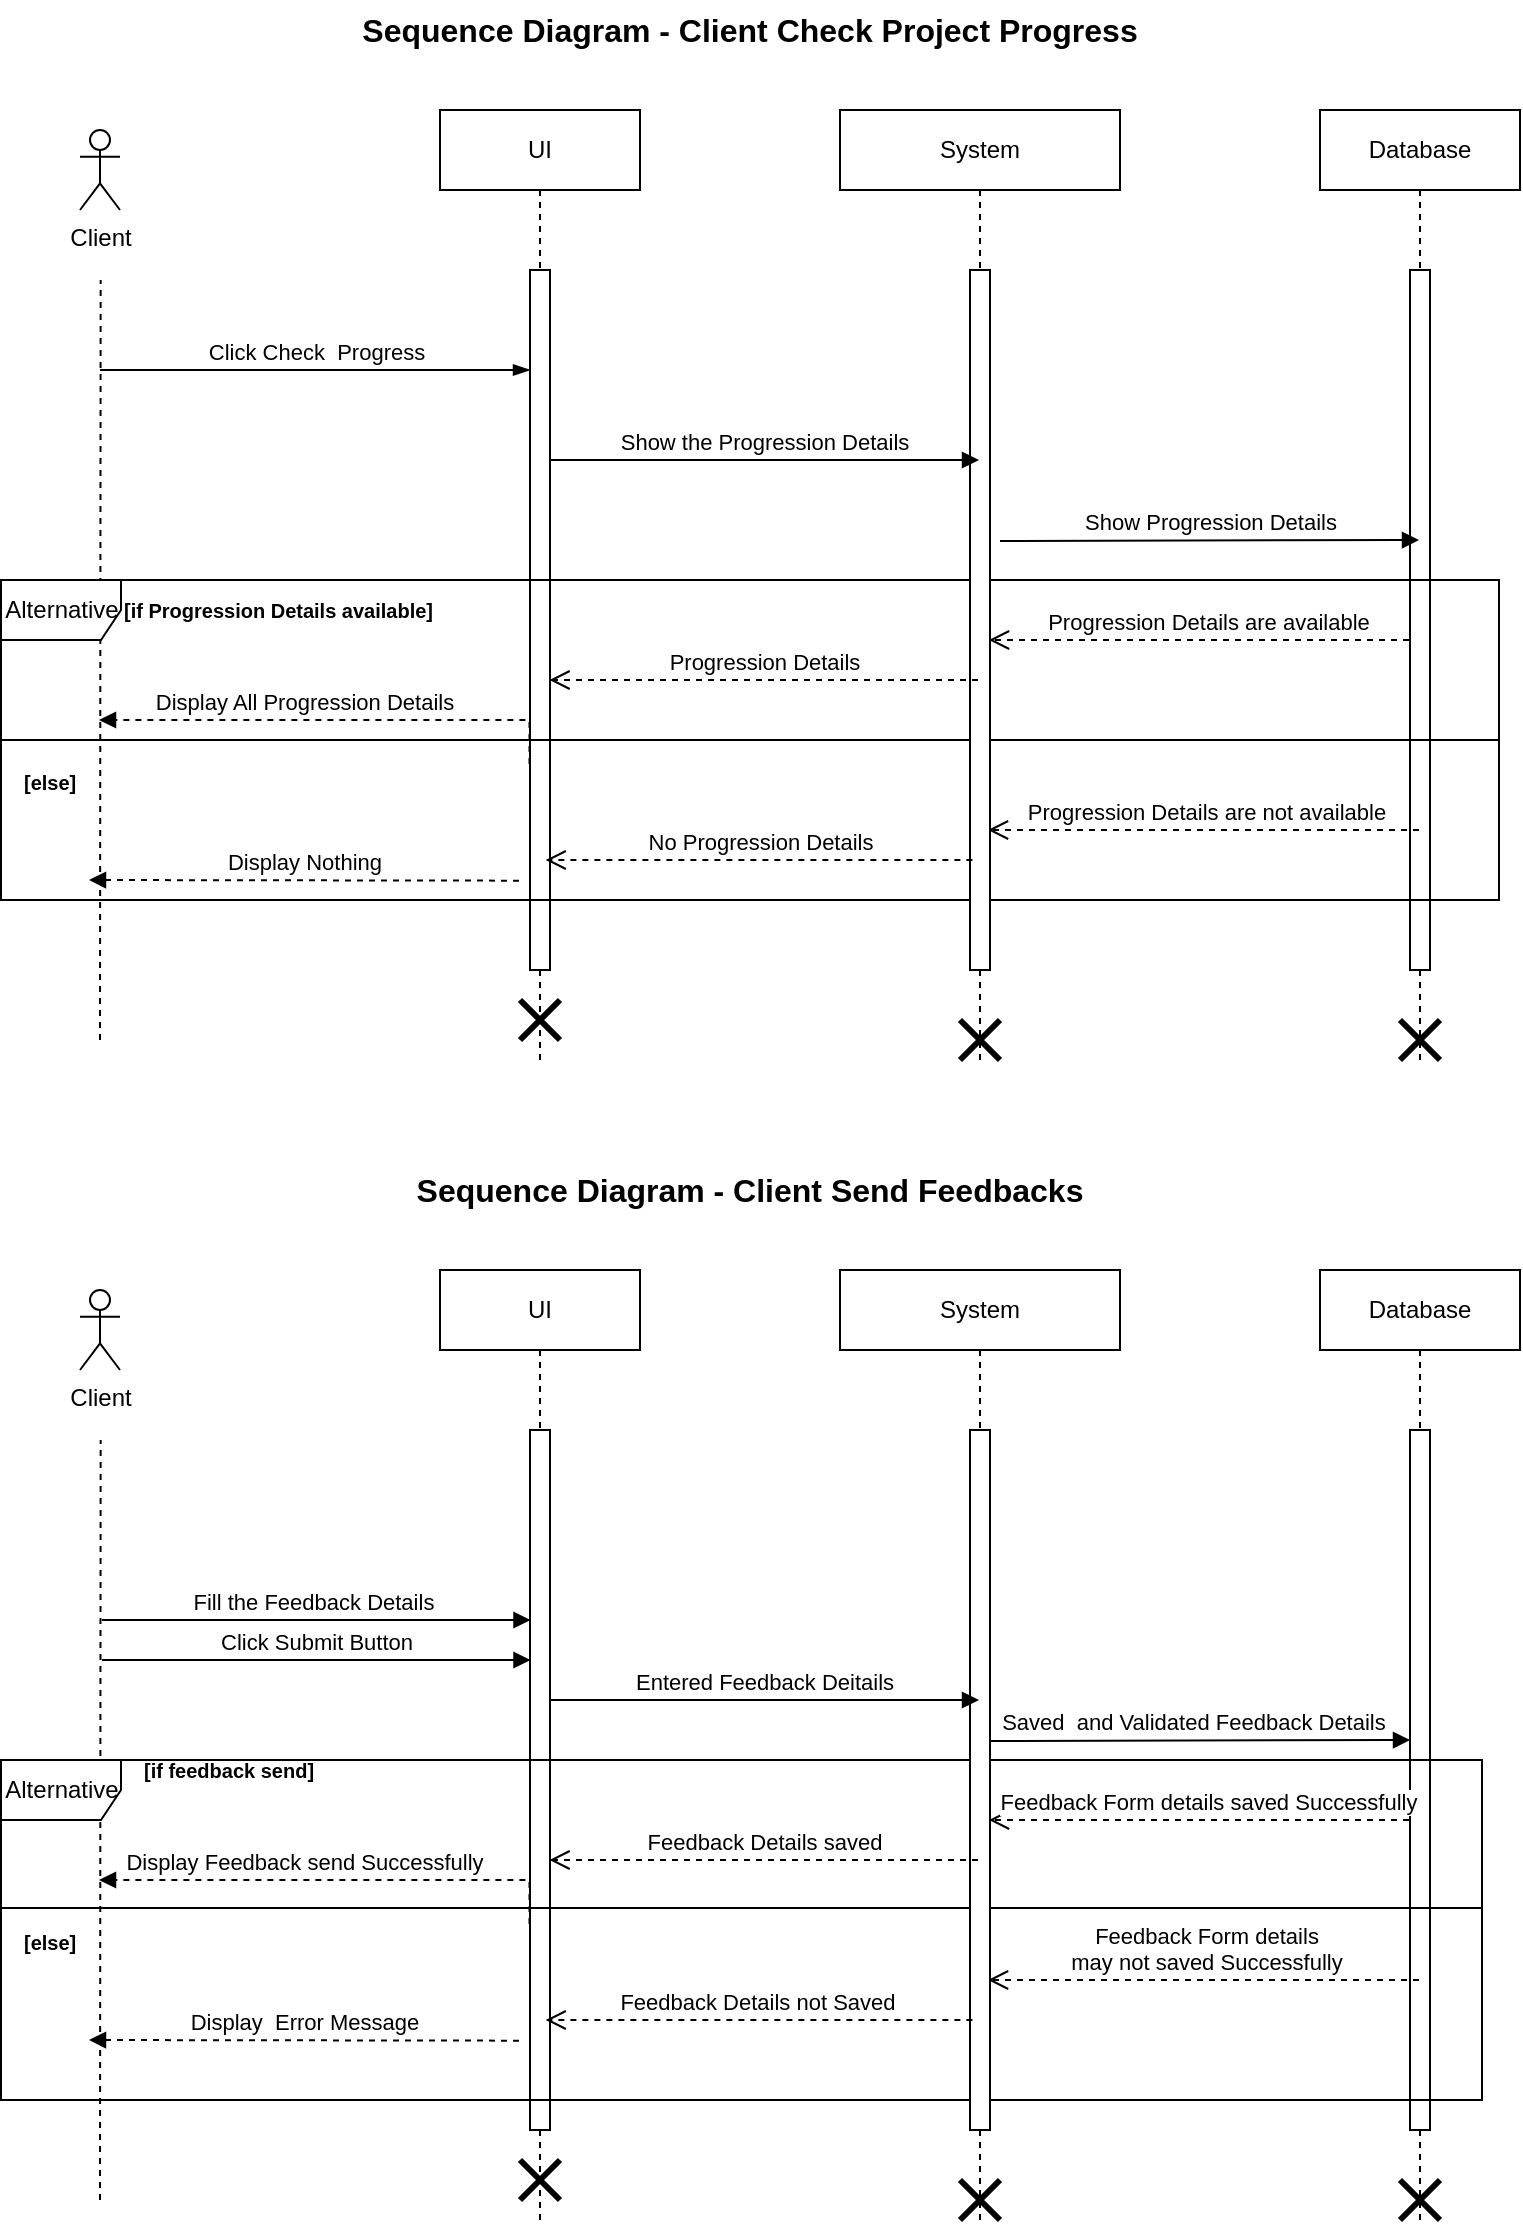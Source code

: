 <mxfile version="23.1.2" type="device">
  <diagram id="ynhQZgXzWCskOLPG2BaT" name="1">
    <mxGraphModel dx="1032" dy="580" grid="1" gridSize="10" guides="1" tooltips="1" connect="1" arrows="1" fold="1" page="1" pageScale="1" pageWidth="827" pageHeight="1169" math="0" shadow="0">
      <root>
        <mxCell id="0" />
        <mxCell id="1" parent="0" />
        <mxCell id="XJuDXOCXOPp6mB0PCwsY-1" value="&lt;font style=&quot;border-color: var(--border-color);&quot;&gt;&lt;b style=&quot;border-color: var(--border-color); font-size: 16px;&quot;&gt;Sequence Diagram - Client Check Project Progress&lt;/b&gt;&lt;/font&gt;" style="text;html=1;strokeColor=none;fillColor=none;align=center;verticalAlign=middle;whiteSpace=wrap;rounded=0;" parent="1" vertex="1">
          <mxGeometry x="109" y="30" width="610" height="30" as="geometry" />
        </mxCell>
        <mxCell id="IRMNIbkQQZ1XdmFb4rOe-1" value="UI" style="shape=umlLifeline;perimeter=lifelinePerimeter;whiteSpace=wrap;html=1;container=0;dropTarget=0;collapsible=0;recursiveResize=0;outlineConnect=0;portConstraint=eastwest;newEdgeStyle={&quot;edgeStyle&quot;:&quot;elbowEdgeStyle&quot;,&quot;elbow&quot;:&quot;vertical&quot;,&quot;curved&quot;:0,&quot;rounded&quot;:0};" parent="1" vertex="1">
          <mxGeometry x="259" y="85" width="100" height="475" as="geometry" />
        </mxCell>
        <mxCell id="IRMNIbkQQZ1XdmFb4rOe-2" value="" style="html=1;points=[];perimeter=orthogonalPerimeter;outlineConnect=0;targetShapes=umlLifeline;portConstraint=eastwest;newEdgeStyle={&quot;edgeStyle&quot;:&quot;elbowEdgeStyle&quot;,&quot;elbow&quot;:&quot;vertical&quot;,&quot;curved&quot;:0,&quot;rounded&quot;:0};" parent="IRMNIbkQQZ1XdmFb4rOe-1" vertex="1">
          <mxGeometry x="45" y="80" width="10" height="350" as="geometry" />
        </mxCell>
        <mxCell id="IRMNIbkQQZ1XdmFb4rOe-3" value="" style="shape=umlDestroy;whiteSpace=wrap;html=1;strokeWidth=3;targetShapes=umlLifeline;" parent="IRMNIbkQQZ1XdmFb4rOe-1" vertex="1">
          <mxGeometry x="40" y="445" width="20" height="20" as="geometry" />
        </mxCell>
        <mxCell id="IRMNIbkQQZ1XdmFb4rOe-4" value="Database" style="shape=umlLifeline;perimeter=lifelinePerimeter;whiteSpace=wrap;html=1;container=0;dropTarget=0;collapsible=0;recursiveResize=0;outlineConnect=0;portConstraint=eastwest;newEdgeStyle={&quot;edgeStyle&quot;:&quot;elbowEdgeStyle&quot;,&quot;elbow&quot;:&quot;vertical&quot;,&quot;curved&quot;:0,&quot;rounded&quot;:0};" parent="1" vertex="1">
          <mxGeometry x="699" y="85" width="100" height="475" as="geometry" />
        </mxCell>
        <mxCell id="IRMNIbkQQZ1XdmFb4rOe-5" value="" style="html=1;points=[];perimeter=orthogonalPerimeter;outlineConnect=0;targetShapes=umlLifeline;portConstraint=eastwest;newEdgeStyle={&quot;edgeStyle&quot;:&quot;elbowEdgeStyle&quot;,&quot;elbow&quot;:&quot;vertical&quot;,&quot;curved&quot;:0,&quot;rounded&quot;:0};" parent="IRMNIbkQQZ1XdmFb4rOe-4" vertex="1">
          <mxGeometry x="45" y="80" width="10" height="350" as="geometry" />
        </mxCell>
        <mxCell id="IRMNIbkQQZ1XdmFb4rOe-6" value="" style="shape=umlDestroy;whiteSpace=wrap;html=1;strokeWidth=3;targetShapes=umlLifeline;" parent="IRMNIbkQQZ1XdmFb4rOe-4" vertex="1">
          <mxGeometry x="40" y="455" width="20" height="20" as="geometry" />
        </mxCell>
        <mxCell id="IRMNIbkQQZ1XdmFb4rOe-7" value="Show Progression Details" style="html=1;verticalAlign=bottom;endArrow=block;edgeStyle=elbowEdgeStyle;elbow=vertical;curved=0;rounded=0;" parent="1" edge="1">
          <mxGeometry relative="1" as="geometry">
            <mxPoint x="539" y="300.5" as="sourcePoint" />
            <Array as="points">
              <mxPoint x="545.75" y="300" />
              <mxPoint x="604.25" y="170" />
              <mxPoint x="584.25" y="200" />
            </Array>
            <mxPoint x="748.5" y="300" as="targetPoint" />
          </mxGeometry>
        </mxCell>
        <mxCell id="IRMNIbkQQZ1XdmFb4rOe-8" value="Progression Details are not available" style="html=1;verticalAlign=bottom;endArrow=open;dashed=1;endSize=8;edgeStyle=elbowEdgeStyle;elbow=vertical;curved=0;rounded=0;" parent="1" edge="1">
          <mxGeometry x="-0.006" relative="1" as="geometry">
            <mxPoint x="533" y="445" as="targetPoint" />
            <Array as="points">
              <mxPoint x="563.25" y="445" />
              <mxPoint x="653.25" y="515" />
              <mxPoint x="633.25" y="505" />
              <mxPoint x="613.25" y="495" />
              <mxPoint x="593.25" y="485" />
              <mxPoint x="608.25" y="465" />
            </Array>
            <mxPoint as="offset" />
            <mxPoint x="748.5" y="445" as="sourcePoint" />
          </mxGeometry>
        </mxCell>
        <mxCell id="IRMNIbkQQZ1XdmFb4rOe-9" value="Progression Details are available" style="html=1;verticalAlign=bottom;endArrow=open;dashed=1;endSize=8;edgeStyle=elbowEdgeStyle;elbow=vertical;curved=0;rounded=0;" parent="1" edge="1">
          <mxGeometry x="-0.044" relative="1" as="geometry">
            <mxPoint x="533.5" y="350" as="targetPoint" />
            <Array as="points">
              <mxPoint x="573.75" y="350" />
              <mxPoint x="613.75" y="390" />
              <mxPoint x="593.75" y="380" />
              <mxPoint x="603.75" y="380" />
            </Array>
            <mxPoint x="743.5" y="350" as="sourcePoint" />
            <mxPoint as="offset" />
          </mxGeometry>
        </mxCell>
        <mxCell id="IRMNIbkQQZ1XdmFb4rOe-10" value="" style="endArrow=none;dashed=1;html=1;rounded=0;" parent="1" edge="1">
          <mxGeometry width="50" height="50" relative="1" as="geometry">
            <mxPoint x="89" y="550" as="sourcePoint" />
            <mxPoint x="89.33" y="170" as="targetPoint" />
          </mxGeometry>
        </mxCell>
        <mxCell id="IRMNIbkQQZ1XdmFb4rOe-11" value="Client" style="shape=umlActor;verticalLabelPosition=bottom;verticalAlign=top;html=1;outlineConnect=0;" parent="1" vertex="1">
          <mxGeometry x="79" y="95" width="20" height="40" as="geometry" />
        </mxCell>
        <mxCell id="IRMNIbkQQZ1XdmFb4rOe-12" value="Alternative" style="shape=umlFrame;whiteSpace=wrap;html=1;pointerEvents=0;" parent="1" vertex="1">
          <mxGeometry x="39.5" y="320" width="749" height="160" as="geometry" />
        </mxCell>
        <mxCell id="IRMNIbkQQZ1XdmFb4rOe-13" value="" style="line;strokeWidth=1;fillColor=none;align=left;verticalAlign=middle;spacingTop=-1;spacingLeft=3;spacingRight=3;rotatable=0;labelPosition=right;points=[];portConstraint=eastwest;strokeColor=inherit;" parent="1" vertex="1">
          <mxGeometry x="39.5" y="396" width="749" height="8" as="geometry" />
        </mxCell>
        <mxCell id="IRMNIbkQQZ1XdmFb4rOe-14" value="Display All Progression Details" style="html=1;verticalAlign=bottom;endArrow=block;edgeStyle=elbowEdgeStyle;elbow=vertical;curved=0;rounded=0;dashed=1;exitX=0.025;exitY=0.735;exitDx=0;exitDy=0;exitPerimeter=0;" parent="1" edge="1">
          <mxGeometry x="0.138" width="80" relative="1" as="geometry">
            <mxPoint x="303.75" y="411.95" as="sourcePoint" />
            <mxPoint x="88.5" y="390" as="targetPoint" />
            <Array as="points">
              <mxPoint x="206" y="390" />
            </Array>
            <mxPoint as="offset" />
          </mxGeometry>
        </mxCell>
        <mxCell id="IRMNIbkQQZ1XdmFb4rOe-15" value="Display Nothing" style="html=1;verticalAlign=bottom;endArrow=block;edgeStyle=elbowEdgeStyle;elbow=vertical;curved=0;rounded=0;dashed=1;" parent="1" edge="1">
          <mxGeometry width="80" relative="1" as="geometry">
            <mxPoint x="298.5" y="470.333" as="sourcePoint" />
            <mxPoint x="83.5" y="470" as="targetPoint" />
          </mxGeometry>
        </mxCell>
        <mxCell id="IRMNIbkQQZ1XdmFb4rOe-16" value="&lt;span style=&quot;font-size: 10px;&quot;&gt;&lt;b&gt;[if Progression Details available]&lt;/b&gt;&lt;/span&gt;" style="text;html=1;strokeColor=none;fillColor=none;align=left;verticalAlign=middle;whiteSpace=wrap;rounded=0;" parent="1" vertex="1">
          <mxGeometry x="99" y="330" width="161" height="10" as="geometry" />
        </mxCell>
        <mxCell id="IRMNIbkQQZ1XdmFb4rOe-17" value="&lt;font style=&quot;font-size: 10px;&quot;&gt;&lt;b&gt;[else]&lt;/b&gt;&lt;/font&gt;" style="text;html=1;strokeColor=none;fillColor=none;align=left;verticalAlign=middle;whiteSpace=wrap;rounded=0;" parent="1" vertex="1">
          <mxGeometry x="48.5" y="416" width="80" height="10" as="geometry" />
        </mxCell>
        <mxCell id="IRMNIbkQQZ1XdmFb4rOe-18" value="Click Check&amp;nbsp; Progress" style="html=1;verticalAlign=bottom;endArrow=blockThin;edgeStyle=elbowEdgeStyle;elbow=vertical;curved=0;rounded=0;endFill=1;" parent="1" target="IRMNIbkQQZ1XdmFb4rOe-2" edge="1">
          <mxGeometry relative="1" as="geometry">
            <mxPoint x="286.5" y="215" as="targetPoint" />
            <Array as="points">
              <mxPoint x="228.5" y="215" />
              <mxPoint x="196" y="235" />
            </Array>
            <mxPoint x="89" y="215" as="sourcePoint" />
            <mxPoint as="offset" />
          </mxGeometry>
        </mxCell>
        <mxCell id="IRMNIbkQQZ1XdmFb4rOe-20" value="System" style="shape=umlLifeline;perimeter=lifelinePerimeter;whiteSpace=wrap;html=1;container=0;dropTarget=0;collapsible=0;recursiveResize=0;outlineConnect=0;portConstraint=eastwest;newEdgeStyle={&quot;edgeStyle&quot;:&quot;elbowEdgeStyle&quot;,&quot;elbow&quot;:&quot;vertical&quot;,&quot;curved&quot;:0,&quot;rounded&quot;:0};" parent="1" vertex="1">
          <mxGeometry x="459" y="85" width="140" height="475" as="geometry" />
        </mxCell>
        <mxCell id="IRMNIbkQQZ1XdmFb4rOe-21" value="" style="html=1;points=[];perimeter=orthogonalPerimeter;outlineConnect=0;targetShapes=umlLifeline;portConstraint=eastwest;newEdgeStyle={&quot;edgeStyle&quot;:&quot;elbowEdgeStyle&quot;,&quot;elbow&quot;:&quot;vertical&quot;,&quot;curved&quot;:0,&quot;rounded&quot;:0};" parent="IRMNIbkQQZ1XdmFb4rOe-20" vertex="1">
          <mxGeometry x="65" y="80" width="10" height="350" as="geometry" />
        </mxCell>
        <mxCell id="IRMNIbkQQZ1XdmFb4rOe-22" value="" style="shape=umlDestroy;whiteSpace=wrap;html=1;strokeWidth=3;targetShapes=umlLifeline;" parent="IRMNIbkQQZ1XdmFb4rOe-20" vertex="1">
          <mxGeometry x="60" y="455" width="20" height="20" as="geometry" />
        </mxCell>
        <mxCell id="IRMNIbkQQZ1XdmFb4rOe-23" value="Show the Progression Details" style="html=1;verticalAlign=bottom;endArrow=block;edgeStyle=elbowEdgeStyle;elbow=vertical;curved=0;rounded=0;" parent="1" edge="1">
          <mxGeometry relative="1" as="geometry">
            <mxPoint x="314.25" y="260" as="sourcePoint" />
            <Array as="points">
              <mxPoint x="416.75" y="260" />
              <mxPoint x="376.75" y="250" />
              <mxPoint x="446.75" y="120" />
              <mxPoint x="414.25" y="110" />
              <mxPoint x="394.25" y="140" />
            </Array>
            <mxPoint x="528.5" y="260" as="targetPoint" />
          </mxGeometry>
        </mxCell>
        <mxCell id="IRMNIbkQQZ1XdmFb4rOe-24" value="Progression Details" style="html=1;verticalAlign=bottom;endArrow=open;dashed=1;endSize=8;edgeStyle=elbowEdgeStyle;elbow=vertical;curved=0;rounded=0;" parent="1" edge="1">
          <mxGeometry relative="1" as="geometry">
            <mxPoint x="313.75" y="370" as="targetPoint" />
            <Array as="points">
              <mxPoint x="373.75" y="370" />
              <mxPoint x="413.75" y="410" />
              <mxPoint x="393.75" y="400" />
              <mxPoint x="403.75" y="400" />
            </Array>
            <mxPoint x="528.0" y="370" as="sourcePoint" />
          </mxGeometry>
        </mxCell>
        <mxCell id="IRMNIbkQQZ1XdmFb4rOe-25" value="No Progression Details" style="html=1;verticalAlign=bottom;endArrow=open;dashed=1;endSize=8;edgeStyle=elbowEdgeStyle;elbow=vertical;curved=0;rounded=0;" parent="1" edge="1">
          <mxGeometry relative="1" as="geometry">
            <mxPoint x="311.81" y="460" as="targetPoint" />
            <Array as="points">
              <mxPoint x="371.81" y="460" />
              <mxPoint x="411.81" y="500" />
              <mxPoint x="391.81" y="490" />
              <mxPoint x="401.81" y="490" />
            </Array>
            <mxPoint x="525.19" y="460" as="sourcePoint" />
          </mxGeometry>
        </mxCell>
        <mxCell id="6LOvPaKIlXQGkeTUKsTR-1" value="&lt;font style=&quot;border-color: var(--border-color);&quot;&gt;&lt;b style=&quot;border-color: var(--border-color); font-size: 16px;&quot;&gt;Sequence Diagram - Client Send Feedbacks&lt;/b&gt;&lt;/font&gt;" style="text;html=1;strokeColor=none;fillColor=none;align=center;verticalAlign=middle;whiteSpace=wrap;rounded=0;" parent="1" vertex="1">
          <mxGeometry x="109" y="610" width="610" height="30" as="geometry" />
        </mxCell>
        <mxCell id="6LOvPaKIlXQGkeTUKsTR-2" value="UI" style="shape=umlLifeline;perimeter=lifelinePerimeter;whiteSpace=wrap;html=1;container=0;dropTarget=0;collapsible=0;recursiveResize=0;outlineConnect=0;portConstraint=eastwest;newEdgeStyle={&quot;edgeStyle&quot;:&quot;elbowEdgeStyle&quot;,&quot;elbow&quot;:&quot;vertical&quot;,&quot;curved&quot;:0,&quot;rounded&quot;:0};" parent="1" vertex="1">
          <mxGeometry x="259" y="665" width="100" height="475" as="geometry" />
        </mxCell>
        <mxCell id="6LOvPaKIlXQGkeTUKsTR-3" value="" style="html=1;points=[];perimeter=orthogonalPerimeter;outlineConnect=0;targetShapes=umlLifeline;portConstraint=eastwest;newEdgeStyle={&quot;edgeStyle&quot;:&quot;elbowEdgeStyle&quot;,&quot;elbow&quot;:&quot;vertical&quot;,&quot;curved&quot;:0,&quot;rounded&quot;:0};" parent="6LOvPaKIlXQGkeTUKsTR-2" vertex="1">
          <mxGeometry x="45" y="80" width="10" height="350" as="geometry" />
        </mxCell>
        <mxCell id="6LOvPaKIlXQGkeTUKsTR-4" value="" style="shape=umlDestroy;whiteSpace=wrap;html=1;strokeWidth=3;targetShapes=umlLifeline;" parent="6LOvPaKIlXQGkeTUKsTR-2" vertex="1">
          <mxGeometry x="40" y="445" width="20" height="20" as="geometry" />
        </mxCell>
        <mxCell id="6LOvPaKIlXQGkeTUKsTR-5" value="Database" style="shape=umlLifeline;perimeter=lifelinePerimeter;whiteSpace=wrap;html=1;container=0;dropTarget=0;collapsible=0;recursiveResize=0;outlineConnect=0;portConstraint=eastwest;newEdgeStyle={&quot;edgeStyle&quot;:&quot;elbowEdgeStyle&quot;,&quot;elbow&quot;:&quot;vertical&quot;,&quot;curved&quot;:0,&quot;rounded&quot;:0};" parent="1" vertex="1">
          <mxGeometry x="699" y="665" width="100" height="475" as="geometry" />
        </mxCell>
        <mxCell id="6LOvPaKIlXQGkeTUKsTR-6" value="" style="html=1;points=[];perimeter=orthogonalPerimeter;outlineConnect=0;targetShapes=umlLifeline;portConstraint=eastwest;newEdgeStyle={&quot;edgeStyle&quot;:&quot;elbowEdgeStyle&quot;,&quot;elbow&quot;:&quot;vertical&quot;,&quot;curved&quot;:0,&quot;rounded&quot;:0};" parent="6LOvPaKIlXQGkeTUKsTR-5" vertex="1">
          <mxGeometry x="45" y="80" width="10" height="350" as="geometry" />
        </mxCell>
        <mxCell id="6LOvPaKIlXQGkeTUKsTR-7" value="" style="shape=umlDestroy;whiteSpace=wrap;html=1;strokeWidth=3;targetShapes=umlLifeline;" parent="6LOvPaKIlXQGkeTUKsTR-5" vertex="1">
          <mxGeometry x="40" y="455" width="20" height="20" as="geometry" />
        </mxCell>
        <mxCell id="6LOvPaKIlXQGkeTUKsTR-8" value="Saved&amp;nbsp; and Validated Feedback Details&amp;nbsp;" style="html=1;verticalAlign=bottom;endArrow=block;edgeStyle=elbowEdgeStyle;elbow=vertical;curved=0;rounded=0;" parent="1" target="6LOvPaKIlXQGkeTUKsTR-6" edge="1">
          <mxGeometry relative="1" as="geometry">
            <mxPoint x="530" y="900.5" as="sourcePoint" />
            <Array as="points">
              <mxPoint x="536.75" y="900" />
              <mxPoint x="595.25" y="770" />
              <mxPoint x="575.25" y="800" />
            </Array>
            <mxPoint x="739.5" y="900" as="targetPoint" />
          </mxGeometry>
        </mxCell>
        <mxCell id="6LOvPaKIlXQGkeTUKsTR-9" value="Feedback Form details &lt;br&gt;may not saved Successfully" style="html=1;verticalAlign=bottom;endArrow=open;dashed=1;endSize=8;edgeStyle=elbowEdgeStyle;elbow=vertical;curved=0;rounded=0;" parent="1" edge="1">
          <mxGeometry x="-0.006" relative="1" as="geometry">
            <mxPoint x="533" y="1020" as="targetPoint" />
            <Array as="points">
              <mxPoint x="563.25" y="1020" />
              <mxPoint x="653.25" y="1090" />
              <mxPoint x="633.25" y="1080" />
              <mxPoint x="613.25" y="1070" />
              <mxPoint x="593.25" y="1060" />
              <mxPoint x="608.25" y="1040" />
            </Array>
            <mxPoint as="offset" />
            <mxPoint x="748.5" y="1020" as="sourcePoint" />
          </mxGeometry>
        </mxCell>
        <mxCell id="6LOvPaKIlXQGkeTUKsTR-10" value="Feedback Form details saved Successfully" style="html=1;verticalAlign=bottom;endArrow=open;dashed=1;endSize=8;edgeStyle=elbowEdgeStyle;elbow=vertical;curved=0;rounded=0;" parent="1" edge="1">
          <mxGeometry x="-0.044" relative="1" as="geometry">
            <mxPoint x="533.5" y="940" as="targetPoint" />
            <Array as="points">
              <mxPoint x="573.75" y="940" />
              <mxPoint x="613.75" y="980" />
              <mxPoint x="593.75" y="970" />
              <mxPoint x="603.75" y="970" />
            </Array>
            <mxPoint x="743.5" y="940" as="sourcePoint" />
            <mxPoint as="offset" />
          </mxGeometry>
        </mxCell>
        <mxCell id="6LOvPaKIlXQGkeTUKsTR-11" value="" style="endArrow=none;dashed=1;html=1;rounded=0;" parent="1" edge="1">
          <mxGeometry width="50" height="50" relative="1" as="geometry">
            <mxPoint x="89" y="1130" as="sourcePoint" />
            <mxPoint x="89.33" y="750" as="targetPoint" />
          </mxGeometry>
        </mxCell>
        <mxCell id="6LOvPaKIlXQGkeTUKsTR-12" value="Client" style="shape=umlActor;verticalLabelPosition=bottom;verticalAlign=top;html=1;outlineConnect=0;" parent="1" vertex="1">
          <mxGeometry x="79" y="675" width="20" height="40" as="geometry" />
        </mxCell>
        <mxCell id="6LOvPaKIlXQGkeTUKsTR-13" value="Alternative" style="shape=umlFrame;whiteSpace=wrap;html=1;pointerEvents=0;" parent="1" vertex="1">
          <mxGeometry x="39.5" y="910" width="740.5" height="170" as="geometry" />
        </mxCell>
        <mxCell id="6LOvPaKIlXQGkeTUKsTR-14" value="" style="line;strokeWidth=1;fillColor=none;align=left;verticalAlign=middle;spacingTop=-1;spacingLeft=3;spacingRight=3;rotatable=0;labelPosition=right;points=[];portConstraint=eastwest;strokeColor=inherit;" parent="1" vertex="1">
          <mxGeometry x="39.5" y="980" width="740.5" height="8" as="geometry" />
        </mxCell>
        <mxCell id="6LOvPaKIlXQGkeTUKsTR-15" value="Display Feedback send Successfully" style="html=1;verticalAlign=bottom;endArrow=block;edgeStyle=elbowEdgeStyle;elbow=vertical;curved=0;rounded=0;dashed=1;exitX=0.025;exitY=0.735;exitDx=0;exitDy=0;exitPerimeter=0;" parent="1" edge="1">
          <mxGeometry x="0.127" width="80" relative="1" as="geometry">
            <mxPoint x="303.75" y="991.95" as="sourcePoint" />
            <mxPoint x="88.5" y="970" as="targetPoint" />
            <Array as="points">
              <mxPoint x="206" y="970" />
            </Array>
            <mxPoint x="-1" as="offset" />
          </mxGeometry>
        </mxCell>
        <mxCell id="6LOvPaKIlXQGkeTUKsTR-16" value="Display&amp;nbsp; Error Message" style="html=1;verticalAlign=bottom;endArrow=block;edgeStyle=elbowEdgeStyle;elbow=vertical;curved=0;rounded=0;dashed=1;" parent="1" edge="1">
          <mxGeometry width="80" relative="1" as="geometry">
            <mxPoint x="298.5" y="1050.333" as="sourcePoint" />
            <mxPoint x="83.5" y="1050" as="targetPoint" />
          </mxGeometry>
        </mxCell>
        <mxCell id="6LOvPaKIlXQGkeTUKsTR-17" value="&lt;span style=&quot;font-size: 10px;&quot;&gt;&lt;b&gt;[if feedback send]&lt;/b&gt;&lt;/span&gt;" style="text;html=1;strokeColor=none;fillColor=none;align=left;verticalAlign=middle;whiteSpace=wrap;rounded=0;" parent="1" vertex="1">
          <mxGeometry x="109" y="910" width="140" height="10" as="geometry" />
        </mxCell>
        <mxCell id="6LOvPaKIlXQGkeTUKsTR-18" value="&lt;font style=&quot;font-size: 10px;&quot;&gt;&lt;b&gt;[else]&lt;/b&gt;&lt;/font&gt;" style="text;html=1;strokeColor=none;fillColor=none;align=left;verticalAlign=middle;whiteSpace=wrap;rounded=0;" parent="1" vertex="1">
          <mxGeometry x="48.5" y="996" width="80" height="10" as="geometry" />
        </mxCell>
        <mxCell id="6LOvPaKIlXQGkeTUKsTR-20" value="System" style="shape=umlLifeline;perimeter=lifelinePerimeter;whiteSpace=wrap;html=1;container=0;dropTarget=0;collapsible=0;recursiveResize=0;outlineConnect=0;portConstraint=eastwest;newEdgeStyle={&quot;edgeStyle&quot;:&quot;elbowEdgeStyle&quot;,&quot;elbow&quot;:&quot;vertical&quot;,&quot;curved&quot;:0,&quot;rounded&quot;:0};" parent="1" vertex="1">
          <mxGeometry x="459" y="665" width="140" height="475" as="geometry" />
        </mxCell>
        <mxCell id="6LOvPaKIlXQGkeTUKsTR-21" value="" style="html=1;points=[];perimeter=orthogonalPerimeter;outlineConnect=0;targetShapes=umlLifeline;portConstraint=eastwest;newEdgeStyle={&quot;edgeStyle&quot;:&quot;elbowEdgeStyle&quot;,&quot;elbow&quot;:&quot;vertical&quot;,&quot;curved&quot;:0,&quot;rounded&quot;:0};" parent="6LOvPaKIlXQGkeTUKsTR-20" vertex="1">
          <mxGeometry x="65" y="80" width="10" height="350" as="geometry" />
        </mxCell>
        <mxCell id="6LOvPaKIlXQGkeTUKsTR-22" value="" style="shape=umlDestroy;whiteSpace=wrap;html=1;strokeWidth=3;targetShapes=umlLifeline;" parent="6LOvPaKIlXQGkeTUKsTR-20" vertex="1">
          <mxGeometry x="60" y="455" width="20" height="20" as="geometry" />
        </mxCell>
        <mxCell id="6LOvPaKIlXQGkeTUKsTR-23" value="Entered Feedback Deitails" style="html=1;verticalAlign=bottom;endArrow=block;edgeStyle=elbowEdgeStyle;elbow=vertical;curved=0;rounded=0;" parent="1" edge="1">
          <mxGeometry relative="1" as="geometry">
            <mxPoint x="314.25" y="880" as="sourcePoint" />
            <Array as="points">
              <mxPoint x="416.75" y="880" />
              <mxPoint x="376.75" y="870" />
              <mxPoint x="446.75" y="740" />
              <mxPoint x="414.25" y="730" />
              <mxPoint x="394.25" y="760" />
            </Array>
            <mxPoint x="528.5" y="880" as="targetPoint" />
          </mxGeometry>
        </mxCell>
        <mxCell id="6LOvPaKIlXQGkeTUKsTR-24" value="Feedback Details saved" style="html=1;verticalAlign=bottom;endArrow=open;dashed=1;endSize=8;edgeStyle=elbowEdgeStyle;elbow=vertical;curved=0;rounded=0;" parent="1" edge="1">
          <mxGeometry relative="1" as="geometry">
            <mxPoint x="313.75" y="960" as="targetPoint" />
            <Array as="points">
              <mxPoint x="373.75" y="960" />
              <mxPoint x="413.75" y="1000" />
              <mxPoint x="393.75" y="990" />
              <mxPoint x="403.75" y="990" />
            </Array>
            <mxPoint x="528.0" y="960" as="sourcePoint" />
          </mxGeometry>
        </mxCell>
        <mxCell id="6LOvPaKIlXQGkeTUKsTR-25" value="Feedback Details not Saved&amp;nbsp;" style="html=1;verticalAlign=bottom;endArrow=open;dashed=1;endSize=8;edgeStyle=elbowEdgeStyle;elbow=vertical;curved=0;rounded=0;" parent="1" edge="1">
          <mxGeometry relative="1" as="geometry">
            <mxPoint x="311.81" y="1040" as="targetPoint" />
            <Array as="points">
              <mxPoint x="371.81" y="1040" />
              <mxPoint x="411.81" y="1080" />
              <mxPoint x="391.81" y="1070" />
              <mxPoint x="401.81" y="1070" />
            </Array>
            <mxPoint x="525.19" y="1040" as="sourcePoint" />
          </mxGeometry>
        </mxCell>
        <mxCell id="e0VSOoY0GaZt5QL2afvq-3" value="Fill the Feedback Details&amp;nbsp;" style="html=1;verticalAlign=bottom;endArrow=block;edgeStyle=elbowEdgeStyle;elbow=vertical;curved=0;rounded=0;" parent="1" edge="1">
          <mxGeometry relative="1" as="geometry">
            <mxPoint x="90" y="840" as="sourcePoint" />
            <Array as="points">
              <mxPoint x="192.5" y="840" />
              <mxPoint x="152.5" y="830" />
              <mxPoint x="222.5" y="700" />
              <mxPoint x="190" y="690" />
              <mxPoint x="170" y="720" />
            </Array>
            <mxPoint x="304.25" y="840" as="targetPoint" />
          </mxGeometry>
        </mxCell>
        <mxCell id="e0VSOoY0GaZt5QL2afvq-4" value="Click Submit Button" style="html=1;verticalAlign=bottom;endArrow=block;edgeStyle=elbowEdgeStyle;elbow=vertical;curved=0;rounded=0;" parent="1" edge="1">
          <mxGeometry relative="1" as="geometry">
            <mxPoint x="90" y="860" as="sourcePoint" />
            <Array as="points">
              <mxPoint x="192.5" y="860" />
              <mxPoint x="152.5" y="850" />
              <mxPoint x="222.5" y="720" />
              <mxPoint x="190" y="710" />
              <mxPoint x="170" y="740" />
            </Array>
            <mxPoint x="304.25" y="860" as="targetPoint" />
          </mxGeometry>
        </mxCell>
      </root>
    </mxGraphModel>
  </diagram>
</mxfile>
